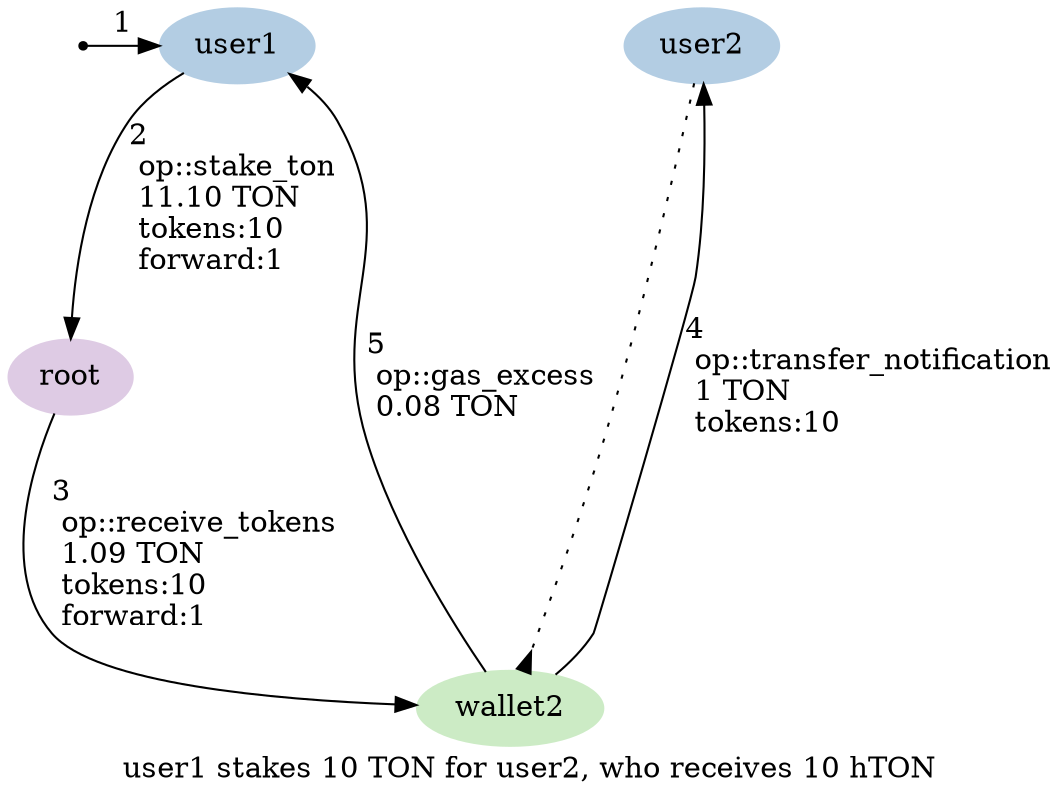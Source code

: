digraph {
    label="user1 stakes 10 TON for user2, who receives 10 hTON"
    node [ colorscheme=pastel19 style=filled ]

    /* Entities */
    external [ shape=point ]
    user1 [ color=2 ]
    user2 [ color=2 ]
    root [ color=4 ]
    wallet2 [ color=3 ]

    /* Relationships */
    external -> user1 [label="1" ]
    user1 -> root [ label="2\l op::stake_ton\l 11.10 TON\l tokens:10\l forward:1\l" ]
    root -> wallet2 [ label="3\l op::receive_tokens\l 1.09 TON\l tokens:10\l forward:1\l" ]
    user2 -> wallet2 [ arrowhead=inv style=dotted ]
    wallet2 -> user2 [ label="4\l op::transfer_notification\l 1 TON\l tokens:10\l" ]
    wallet2 -> user1 [ label="5\l op::gas_excess\l 0.08 TON\l" ]

    /* Ranks */
    { rank=min external user1 user2 }
    { rank=max wallet2 }
}
